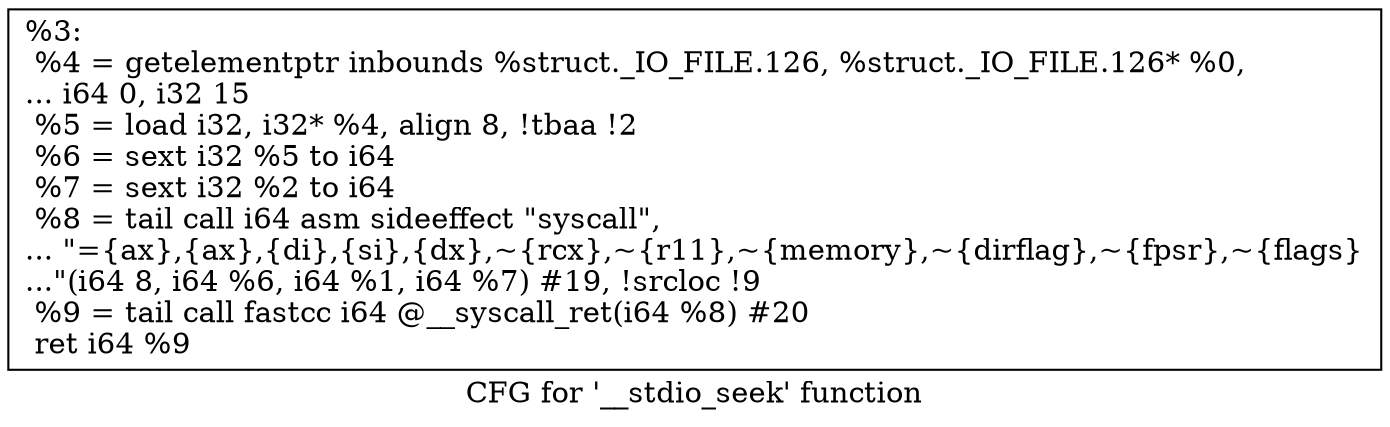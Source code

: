 digraph "CFG for '__stdio_seek' function" {
	label="CFG for '__stdio_seek' function";

	Node0x287e7c0 [shape=record,label="{%3:\l  %4 = getelementptr inbounds %struct._IO_FILE.126, %struct._IO_FILE.126* %0,\l... i64 0, i32 15\l  %5 = load i32, i32* %4, align 8, !tbaa !2\l  %6 = sext i32 %5 to i64\l  %7 = sext i32 %2 to i64\l  %8 = tail call i64 asm sideeffect \"syscall\",\l... \"=\{ax\},\{ax\},\{di\},\{si\},\{dx\},~\{rcx\},~\{r11\},~\{memory\},~\{dirflag\},~\{fpsr\},~\{flags\}\l...\"(i64 8, i64 %6, i64 %1, i64 %7) #19, !srcloc !9\l  %9 = tail call fastcc i64 @__syscall_ret(i64 %8) #20\l  ret i64 %9\l}"];
}
